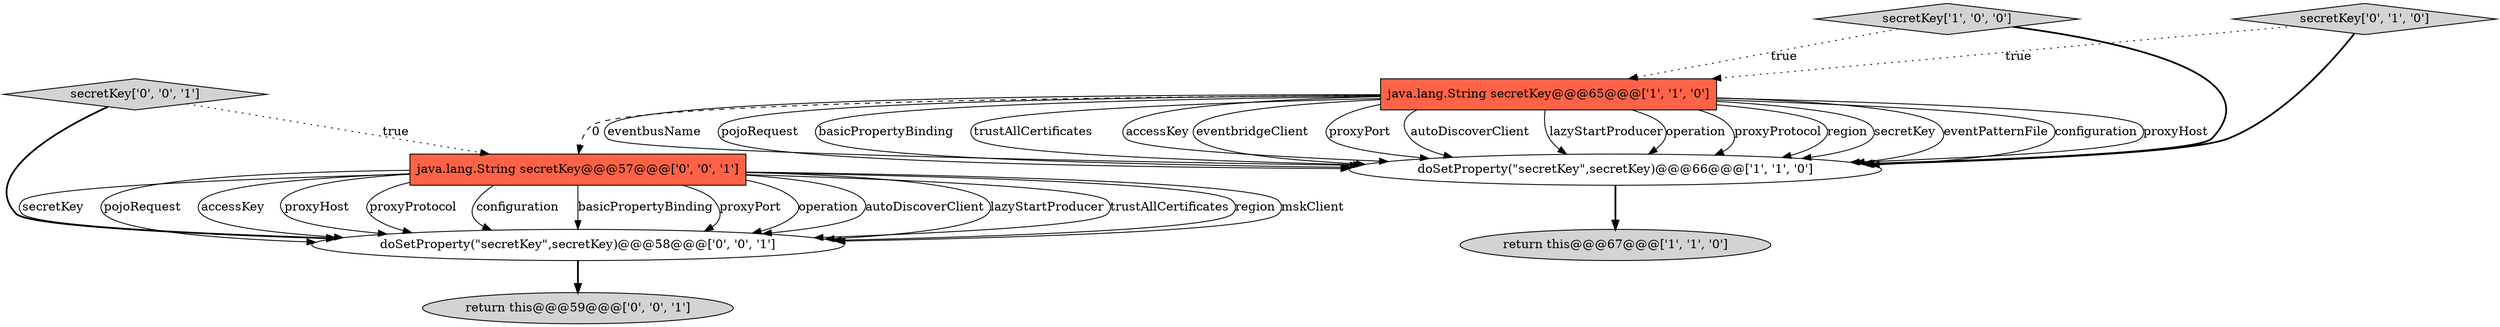 digraph {
7 [style = filled, label = "return this@@@59@@@['0', '0', '1']", fillcolor = lightgray, shape = ellipse image = "AAA0AAABBB3BBB"];
6 [style = filled, label = "java.lang.String secretKey@@@57@@@['0', '0', '1']", fillcolor = tomato, shape = box image = "AAA0AAABBB3BBB"];
2 [style = filled, label = "doSetProperty(\"secretKey\",secretKey)@@@66@@@['1', '1', '0']", fillcolor = white, shape = ellipse image = "AAA0AAABBB1BBB"];
1 [style = filled, label = "java.lang.String secretKey@@@65@@@['1', '1', '0']", fillcolor = tomato, shape = box image = "AAA0AAABBB1BBB"];
3 [style = filled, label = "return this@@@67@@@['1', '1', '0']", fillcolor = lightgray, shape = ellipse image = "AAA0AAABBB1BBB"];
4 [style = filled, label = "secretKey['0', '1', '0']", fillcolor = lightgray, shape = diamond image = "AAA0AAABBB2BBB"];
0 [style = filled, label = "secretKey['1', '0', '0']", fillcolor = lightgray, shape = diamond image = "AAA0AAABBB1BBB"];
8 [style = filled, label = "secretKey['0', '0', '1']", fillcolor = lightgray, shape = diamond image = "AAA0AAABBB3BBB"];
5 [style = filled, label = "doSetProperty(\"secretKey\",secretKey)@@@58@@@['0', '0', '1']", fillcolor = white, shape = ellipse image = "AAA0AAABBB3BBB"];
0->1 [style = dotted, label="true"];
1->2 [style = solid, label="eventbridgeClient"];
6->5 [style = solid, label="operation"];
8->5 [style = bold, label=""];
6->5 [style = solid, label="autoDiscoverClient"];
6->5 [style = solid, label="lazyStartProducer"];
1->2 [style = solid, label="proxyPort"];
8->6 [style = dotted, label="true"];
6->5 [style = solid, label="trustAllCertificates"];
1->2 [style = solid, label="autoDiscoverClient"];
1->2 [style = solid, label="lazyStartProducer"];
1->2 [style = solid, label="operation"];
4->1 [style = dotted, label="true"];
1->2 [style = solid, label="proxyProtocol"];
1->2 [style = solid, label="region"];
6->5 [style = solid, label="region"];
2->3 [style = bold, label=""];
4->2 [style = bold, label=""];
1->2 [style = solid, label="secretKey"];
6->5 [style = solid, label="mskClient"];
6->5 [style = solid, label="secretKey"];
1->2 [style = solid, label="eventPatternFile"];
1->2 [style = solid, label="configuration"];
1->2 [style = solid, label="proxyHost"];
1->2 [style = solid, label="eventbusName"];
6->5 [style = solid, label="pojoRequest"];
6->5 [style = solid, label="accessKey"];
6->5 [style = solid, label="proxyHost"];
1->2 [style = solid, label="pojoRequest"];
1->6 [style = dashed, label="0"];
1->2 [style = solid, label="basicPropertyBinding"];
6->5 [style = solid, label="proxyProtocol"];
6->5 [style = solid, label="configuration"];
0->2 [style = bold, label=""];
6->5 [style = solid, label="basicPropertyBinding"];
6->5 [style = solid, label="proxyPort"];
1->2 [style = solid, label="trustAllCertificates"];
5->7 [style = bold, label=""];
1->2 [style = solid, label="accessKey"];
}
